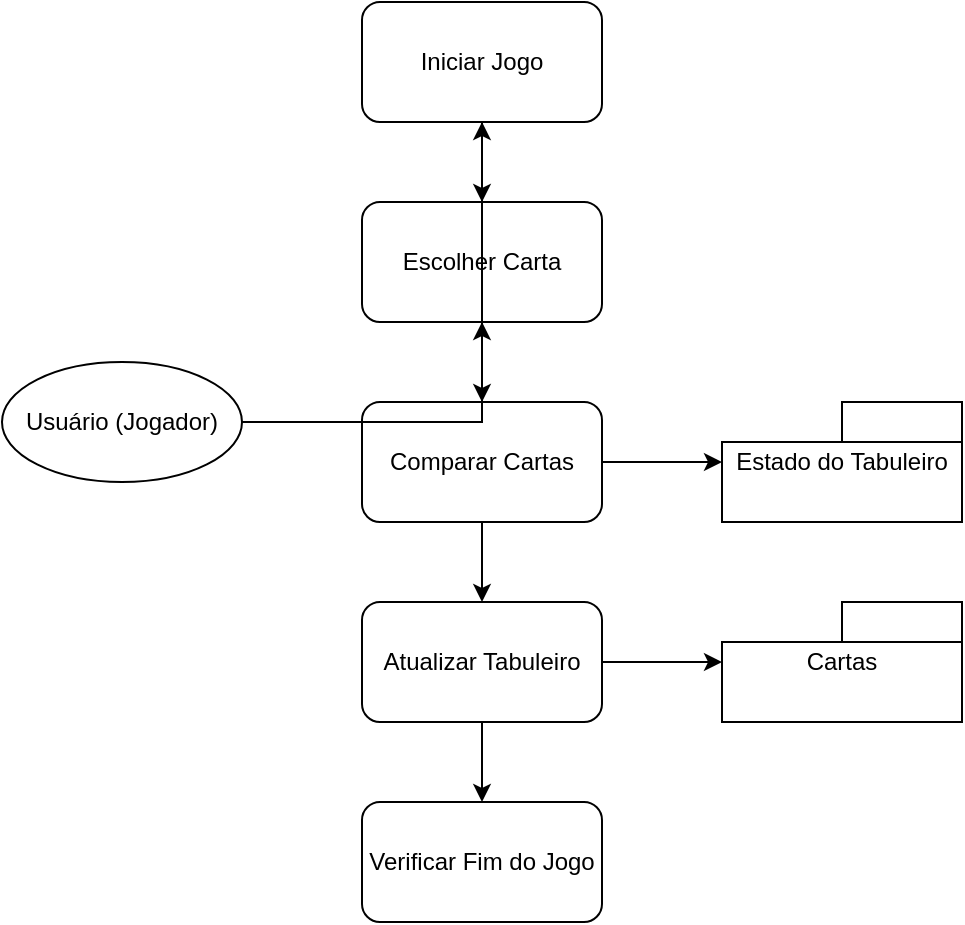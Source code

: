 <mxfile version="24.7.16">
  <diagram name="DFD Jogo da Memória" id="NHT4T6_ekoqku4iS0h0D">
    <mxGraphModel dx="1035" dy="595" grid="1" gridSize="10" guides="1" tooltips="1" connect="1" arrows="1" fold="1" page="1" pageScale="1" pageWidth="827" pageHeight="1169" math="0" shadow="0">
      <root>
        <mxCell id="0" />
        <mxCell id="1" parent="0" />
        <mxCell id="LwUwJjQ5ndxGovikI5l5-1" value="Usuário (Jogador)" style="ellipse;whiteSpace=wrap;html=1;" vertex="1" parent="1">
          <mxGeometry x="40" y="280" width="120" height="60" as="geometry" />
        </mxCell>
        <mxCell id="LwUwJjQ5ndxGovikI5l5-2" value="Iniciar Jogo" style="rounded=1;whiteSpace=wrap;html=1;" vertex="1" parent="1">
          <mxGeometry x="220" y="100" width="120" height="60" as="geometry" />
        </mxCell>
        <mxCell id="LwUwJjQ5ndxGovikI5l5-3" value="Escolher Carta" style="rounded=1;whiteSpace=wrap;html=1;" vertex="1" parent="1">
          <mxGeometry x="220" y="200" width="120" height="60" as="geometry" />
        </mxCell>
        <mxCell id="LwUwJjQ5ndxGovikI5l5-4" value="Comparar Cartas" style="rounded=1;whiteSpace=wrap;html=1;" vertex="1" parent="1">
          <mxGeometry x="220" y="300" width="120" height="60" as="geometry" />
        </mxCell>
        <mxCell id="LwUwJjQ5ndxGovikI5l5-5" value="Atualizar Tabuleiro" style="rounded=1;whiteSpace=wrap;html=1;" vertex="1" parent="1">
          <mxGeometry x="220" y="400" width="120" height="60" as="geometry" />
        </mxCell>
        <mxCell id="LwUwJjQ5ndxGovikI5l5-6" value="Verificar Fim do Jogo" style="rounded=1;whiteSpace=wrap;html=1;" vertex="1" parent="1">
          <mxGeometry x="220" y="500" width="120" height="60" as="geometry" />
        </mxCell>
        <mxCell id="LwUwJjQ5ndxGovikI5l5-7" value="Estado do Tabuleiro" style="shape=folder;whiteSpace=wrap;html=1;" vertex="1" parent="1">
          <mxGeometry x="400" y="300" width="120" height="60" as="geometry" />
        </mxCell>
        <mxCell id="LwUwJjQ5ndxGovikI5l5-8" value="Cartas" style="shape=folder;whiteSpace=wrap;html=1;" vertex="1" parent="1">
          <mxGeometry x="400" y="400" width="120" height="60" as="geometry" />
        </mxCell>
        <mxCell id="LwUwJjQ5ndxGovikI5l5-9" style="edgeStyle=orthogonalEdgeStyle;rounded=0;orthogonalLoop=1;" edge="1" parent="1" source="LwUwJjQ5ndxGovikI5l5-1" target="LwUwJjQ5ndxGovikI5l5-2">
          <mxGeometry relative="1" as="geometry" />
        </mxCell>
        <mxCell id="LwUwJjQ5ndxGovikI5l5-10" style="edgeStyle=orthogonalEdgeStyle;rounded=0;orthogonalLoop=1;" edge="1" parent="1" source="LwUwJjQ5ndxGovikI5l5-2" target="LwUwJjQ5ndxGovikI5l5-3">
          <mxGeometry relative="1" as="geometry" />
        </mxCell>
        <mxCell id="LwUwJjQ5ndxGovikI5l5-11" style="edgeStyle=orthogonalEdgeStyle;rounded=0;orthogonalLoop=1;" edge="1" parent="1" source="LwUwJjQ5ndxGovikI5l5-3" target="LwUwJjQ5ndxGovikI5l5-4">
          <mxGeometry relative="1" as="geometry" />
        </mxCell>
        <mxCell id="LwUwJjQ5ndxGovikI5l5-12" style="edgeStyle=orthogonalEdgeStyle;rounded=0;orthogonalLoop=1;" edge="1" parent="1" source="LwUwJjQ5ndxGovikI5l5-4" target="LwUwJjQ5ndxGovikI5l5-5">
          <mxGeometry relative="1" as="geometry" />
        </mxCell>
        <mxCell id="LwUwJjQ5ndxGovikI5l5-13" style="edgeStyle=orthogonalEdgeStyle;rounded=0;orthogonalLoop=1;" edge="1" parent="1" source="LwUwJjQ5ndxGovikI5l5-5" target="LwUwJjQ5ndxGovikI5l5-6">
          <mxGeometry relative="1" as="geometry" />
        </mxCell>
        <mxCell id="LwUwJjQ5ndxGovikI5l5-14" style="edgeStyle=orthogonalEdgeStyle;rounded=0;orthogonalLoop=1;" edge="1" parent="1" source="LwUwJjQ5ndxGovikI5l5-1" target="LwUwJjQ5ndxGovikI5l5-3">
          <mxGeometry relative="1" as="geometry" />
        </mxCell>
        <mxCell id="LwUwJjQ5ndxGovikI5l5-15" style="edgeStyle=orthogonalEdgeStyle;rounded=0;orthogonalLoop=1;" edge="1" parent="1" source="LwUwJjQ5ndxGovikI5l5-4" target="LwUwJjQ5ndxGovikI5l5-7">
          <mxGeometry relative="1" as="geometry" />
        </mxCell>
        <mxCell id="LwUwJjQ5ndxGovikI5l5-16" style="edgeStyle=orthogonalEdgeStyle;rounded=0;orthogonalLoop=1;" edge="1" parent="1" source="LwUwJjQ5ndxGovikI5l5-5" target="LwUwJjQ5ndxGovikI5l5-8">
          <mxGeometry relative="1" as="geometry" />
        </mxCell>
      </root>
    </mxGraphModel>
  </diagram>
</mxfile>
